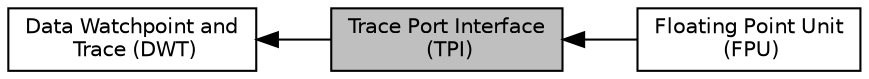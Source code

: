 digraph "Trace Port Interface (TPI)"
{
  edge [fontname="Helvetica",fontsize="10",labelfontname="Helvetica",labelfontsize="10"];
  node [fontname="Helvetica",fontsize="10",shape=box];
  rankdir=LR;
  Node2 [label="Data Watchpoint and\l Trace (DWT)",height=0.2,width=0.4,color="black", fillcolor="white", style="filled",URL="$group__CMSIS__DWT.html",tooltip="Type definitions for the Data Watchpoint and Trace (DWT)"];
  Node3 [label="Floating Point Unit\l (FPU)",height=0.2,width=0.4,color="black", fillcolor="white", style="filled",URL="$group__CMSIS__FPU.html",tooltip="Type definitions for the Floating Point Unit (FPU)"];
  Node1 [label="Trace Port Interface\l (TPI)",height=0.2,width=0.4,color="black", fillcolor="grey75", style="filled", fontcolor="black",tooltip="Type definitions for the Trace Port Interface (TPI)"];
  Node2->Node1 [shape=plaintext, dir="back", style="solid"];
  Node1->Node3 [shape=plaintext, dir="back", style="solid"];
}
